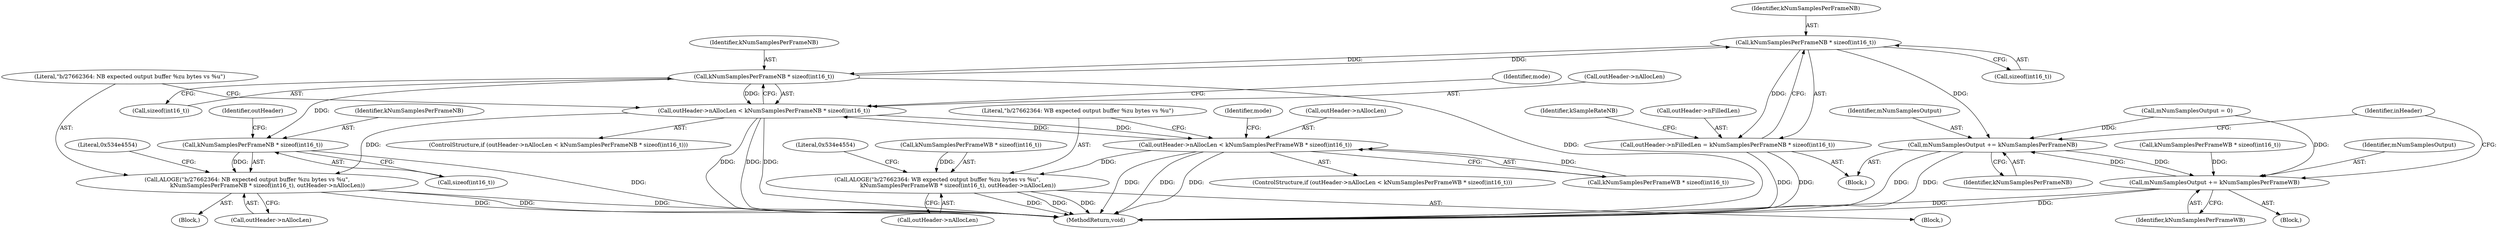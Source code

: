 digraph "0_Android_daa85dac2055b22dabbb3b4e537597e6ab73a866@API" {
"1000569" [label="(Call,kNumSamplesPerFrameNB * sizeof(int16_t))"];
"1000242" [label="(Call,kNumSamplesPerFrameNB * sizeof(int16_t))"];
"1000569" [label="(Call,kNumSamplesPerFrameNB * sizeof(int16_t))"];
"1000238" [label="(Call,outHeader->nAllocLen < kNumSamplesPerFrameNB * sizeof(int16_t))"];
"1000247" [label="(Call,ALOGE(\"b/27662364: NB expected output buffer %zu bytes vs %u\",\n                       kNumSamplesPerFrameNB * sizeof(int16_t), outHeader->nAllocLen))"];
"1000373" [label="(Call,outHeader->nAllocLen < kNumSamplesPerFrameWB * sizeof(int16_t))"];
"1000382" [label="(Call,ALOGE(\"b/27662364: WB expected output buffer %zu bytes vs %u\",\n                       kNumSamplesPerFrameWB * sizeof(int16_t), outHeader->nAllocLen))"];
"1000249" [label="(Call,kNumSamplesPerFrameNB * sizeof(int16_t))"];
"1000565" [label="(Call,outHeader->nFilledLen = kNumSamplesPerFrameNB * sizeof(int16_t))"];
"1000574" [label="(Call,mNumSamplesOutput += kNumSamplesPerFrameNB)"];
"1000588" [label="(Call,mNumSamplesOutput += kNumSamplesPerFrameWB)"];
"1000249" [label="(Call,kNumSamplesPerFrameNB * sizeof(int16_t))"];
"1000571" [label="(Call,sizeof(int16_t))"];
"1000382" [label="(Call,ALOGE(\"b/27662364: WB expected output buffer %zu bytes vs %u\",\n                       kNumSamplesPerFrameWB * sizeof(int16_t), outHeader->nAllocLen))"];
"1000247" [label="(Call,ALOGE(\"b/27662364: NB expected output buffer %zu bytes vs %u\",\n                       kNumSamplesPerFrameNB * sizeof(int16_t), outHeader->nAllocLen))"];
"1000244" [label="(Call,sizeof(int16_t))"];
"1000583" [label="(Call,kNumSamplesPerFrameWB * sizeof(int16_t))"];
"1000405" [label="(Identifier,mode)"];
"1000392" [label="(Literal,0x534e4554)"];
"1000243" [label="(Identifier,kNumSamplesPerFrameNB)"];
"1000237" [label="(ControlStructure,if (outHeader->nAllocLen < kNumSamplesPerFrameNB * sizeof(int16_t)))"];
"1000242" [label="(Call,kNumSamplesPerFrameNB * sizeof(int16_t))"];
"1000630" [label="(MethodReturn,void)"];
"1000251" [label="(Call,sizeof(int16_t))"];
"1000565" [label="(Call,outHeader->nFilledLen = kNumSamplesPerFrameNB * sizeof(int16_t))"];
"1000590" [label="(Identifier,kNumSamplesPerFrameWB)"];
"1000569" [label="(Call,kNumSamplesPerFrameNB * sizeof(int16_t))"];
"1000270" [label="(Identifier,mode)"];
"1000564" [label="(Block,)"];
"1000578" [label="(Block,)"];
"1000588" [label="(Call,mNumSamplesOutput += kNumSamplesPerFrameWB)"];
"1000570" [label="(Identifier,kNumSamplesPerFrameNB)"];
"1000253" [label="(Call,outHeader->nAllocLen)"];
"1000573" [label="(Identifier,kSampleRateNB)"];
"1000254" [label="(Identifier,outHeader)"];
"1000388" [label="(Call,outHeader->nAllocLen)"];
"1000257" [label="(Literal,0x534e4554)"];
"1000575" [label="(Identifier,mNumSamplesOutput)"];
"1000383" [label="(Literal,\"b/27662364: WB expected output buffer %zu bytes vs %u\")"];
"1000377" [label="(Call,kNumSamplesPerFrameWB * sizeof(int16_t))"];
"1000246" [label="(Block,)"];
"1000566" [label="(Call,outHeader->nFilledLen)"];
"1000238" [label="(Call,outHeader->nAllocLen < kNumSamplesPerFrameNB * sizeof(int16_t))"];
"1000239" [label="(Call,outHeader->nAllocLen)"];
"1000594" [label="(Identifier,inHeader)"];
"1000218" [label="(Call,mNumSamplesOutput = 0)"];
"1000372" [label="(ControlStructure,if (outHeader->nAllocLen < kNumSamplesPerFrameWB * sizeof(int16_t)))"];
"1000576" [label="(Identifier,kNumSamplesPerFrameNB)"];
"1000381" [label="(Block,)"];
"1000574" [label="(Call,mNumSamplesOutput += kNumSamplesPerFrameNB)"];
"1000384" [label="(Call,kNumSamplesPerFrameWB * sizeof(int16_t))"];
"1000250" [label="(Identifier,kNumSamplesPerFrameNB)"];
"1000248" [label="(Literal,\"b/27662364: NB expected output buffer %zu bytes vs %u\")"];
"1000589" [label="(Identifier,mNumSamplesOutput)"];
"1000373" [label="(Call,outHeader->nAllocLen < kNumSamplesPerFrameWB * sizeof(int16_t))"];
"1000374" [label="(Call,outHeader->nAllocLen)"];
"1000569" -> "1000565"  [label="AST: "];
"1000569" -> "1000571"  [label="CFG: "];
"1000570" -> "1000569"  [label="AST: "];
"1000571" -> "1000569"  [label="AST: "];
"1000565" -> "1000569"  [label="CFG: "];
"1000569" -> "1000242"  [label="DDG: "];
"1000569" -> "1000565"  [label="DDG: "];
"1000242" -> "1000569"  [label="DDG: "];
"1000569" -> "1000574"  [label="DDG: "];
"1000242" -> "1000238"  [label="AST: "];
"1000242" -> "1000244"  [label="CFG: "];
"1000243" -> "1000242"  [label="AST: "];
"1000244" -> "1000242"  [label="AST: "];
"1000238" -> "1000242"  [label="CFG: "];
"1000242" -> "1000630"  [label="DDG: "];
"1000242" -> "1000238"  [label="DDG: "];
"1000242" -> "1000249"  [label="DDG: "];
"1000238" -> "1000237"  [label="AST: "];
"1000239" -> "1000238"  [label="AST: "];
"1000248" -> "1000238"  [label="CFG: "];
"1000270" -> "1000238"  [label="CFG: "];
"1000238" -> "1000630"  [label="DDG: "];
"1000238" -> "1000630"  [label="DDG: "];
"1000238" -> "1000630"  [label="DDG: "];
"1000373" -> "1000238"  [label="DDG: "];
"1000238" -> "1000247"  [label="DDG: "];
"1000238" -> "1000373"  [label="DDG: "];
"1000247" -> "1000246"  [label="AST: "];
"1000247" -> "1000253"  [label="CFG: "];
"1000248" -> "1000247"  [label="AST: "];
"1000249" -> "1000247"  [label="AST: "];
"1000253" -> "1000247"  [label="AST: "];
"1000257" -> "1000247"  [label="CFG: "];
"1000247" -> "1000630"  [label="DDG: "];
"1000247" -> "1000630"  [label="DDG: "];
"1000247" -> "1000630"  [label="DDG: "];
"1000249" -> "1000247"  [label="DDG: "];
"1000373" -> "1000372"  [label="AST: "];
"1000373" -> "1000377"  [label="CFG: "];
"1000374" -> "1000373"  [label="AST: "];
"1000377" -> "1000373"  [label="AST: "];
"1000383" -> "1000373"  [label="CFG: "];
"1000405" -> "1000373"  [label="CFG: "];
"1000373" -> "1000630"  [label="DDG: "];
"1000373" -> "1000630"  [label="DDG: "];
"1000373" -> "1000630"  [label="DDG: "];
"1000377" -> "1000373"  [label="DDG: "];
"1000373" -> "1000382"  [label="DDG: "];
"1000382" -> "1000381"  [label="AST: "];
"1000382" -> "1000388"  [label="CFG: "];
"1000383" -> "1000382"  [label="AST: "];
"1000384" -> "1000382"  [label="AST: "];
"1000388" -> "1000382"  [label="AST: "];
"1000392" -> "1000382"  [label="CFG: "];
"1000382" -> "1000630"  [label="DDG: "];
"1000382" -> "1000630"  [label="DDG: "];
"1000382" -> "1000630"  [label="DDG: "];
"1000384" -> "1000382"  [label="DDG: "];
"1000249" -> "1000251"  [label="CFG: "];
"1000250" -> "1000249"  [label="AST: "];
"1000251" -> "1000249"  [label="AST: "];
"1000254" -> "1000249"  [label="CFG: "];
"1000249" -> "1000630"  [label="DDG: "];
"1000565" -> "1000564"  [label="AST: "];
"1000566" -> "1000565"  [label="AST: "];
"1000573" -> "1000565"  [label="CFG: "];
"1000565" -> "1000630"  [label="DDG: "];
"1000565" -> "1000630"  [label="DDG: "];
"1000574" -> "1000564"  [label="AST: "];
"1000574" -> "1000576"  [label="CFG: "];
"1000575" -> "1000574"  [label="AST: "];
"1000576" -> "1000574"  [label="AST: "];
"1000594" -> "1000574"  [label="CFG: "];
"1000574" -> "1000630"  [label="DDG: "];
"1000574" -> "1000630"  [label="DDG: "];
"1000588" -> "1000574"  [label="DDG: "];
"1000218" -> "1000574"  [label="DDG: "];
"1000574" -> "1000588"  [label="DDG: "];
"1000588" -> "1000578"  [label="AST: "];
"1000588" -> "1000590"  [label="CFG: "];
"1000589" -> "1000588"  [label="AST: "];
"1000590" -> "1000588"  [label="AST: "];
"1000594" -> "1000588"  [label="CFG: "];
"1000588" -> "1000630"  [label="DDG: "];
"1000588" -> "1000630"  [label="DDG: "];
"1000583" -> "1000588"  [label="DDG: "];
"1000218" -> "1000588"  [label="DDG: "];
}
